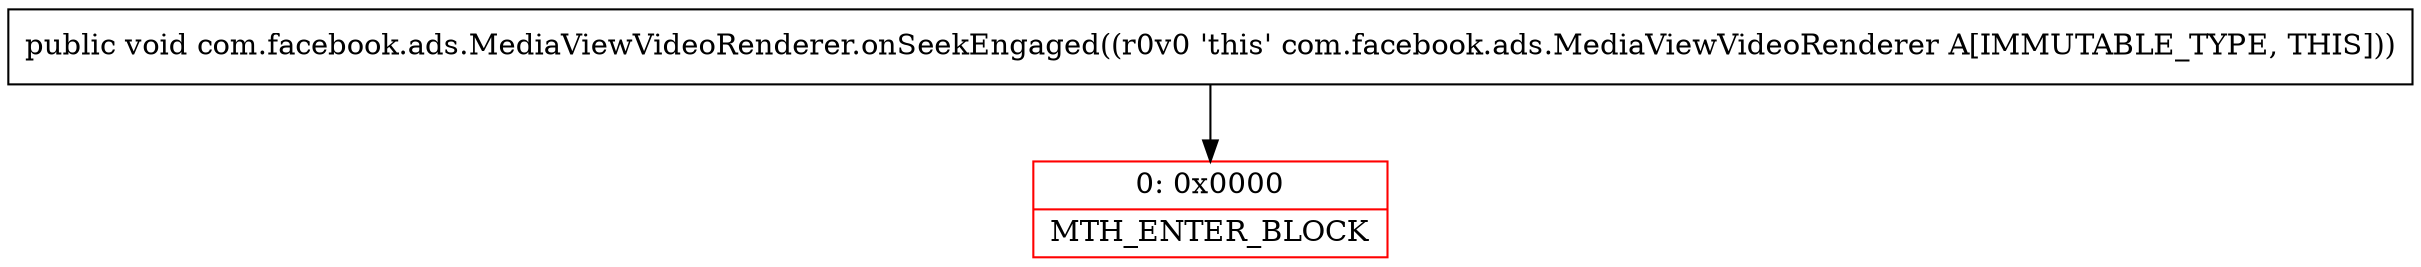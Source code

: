digraph "CFG forcom.facebook.ads.MediaViewVideoRenderer.onSeekEngaged()V" {
subgraph cluster_Region_2001597363 {
label = "R(0)";
node [shape=record,color=blue];
}
Node_0 [shape=record,color=red,label="{0\:\ 0x0000|MTH_ENTER_BLOCK\l}"];
MethodNode[shape=record,label="{public void com.facebook.ads.MediaViewVideoRenderer.onSeekEngaged((r0v0 'this' com.facebook.ads.MediaViewVideoRenderer A[IMMUTABLE_TYPE, THIS])) }"];
MethodNode -> Node_0;
}

